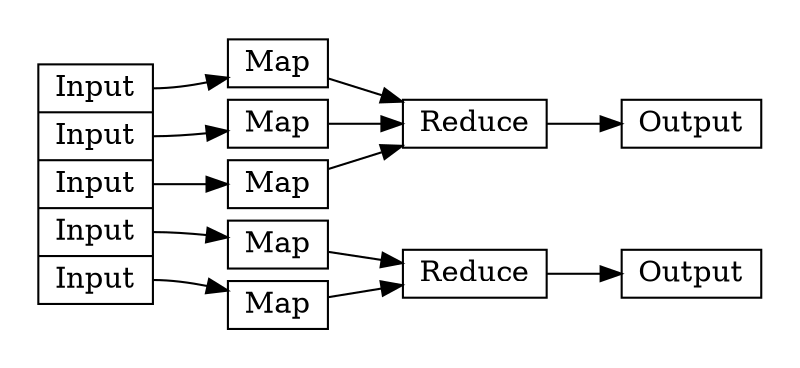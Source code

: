 // generate using "dot map_reduce.dot -Tpdf -o map_reduce.pdf"

digraph G {
  margin=0.2;
  rankdir=LR;
  nodesep=.07;
  node [shape=record,width=.1,height=.1];

  node0 [label = "<f1> Input |<f2> Input |<f3> Input |<f4> Input |<f5> Input"]

  node1 [label = "Map"];
  node2 [label = "Map"];
  node3 [label = "Map"];
  node4 [label = "Map"];
  node5 [label = "Map"];

  node6 [label = "Reduce"];
  node7 [label = "Reduce"];

  node8 [label = "Output"];
  node9 [label = "Output"];

  node0:f1 -> node1;
  node0:f2 -> node2;
  node0:f3 -> node3;
  node0:f4 -> node4;
  node0:f5 -> node5;

  node1 -> node6;
  node2 -> node6;
  node3 -> node6;
  node4 -> node7;
  node5 -> node7;

  node6 -> node8;
  node7 -> node9;
}
